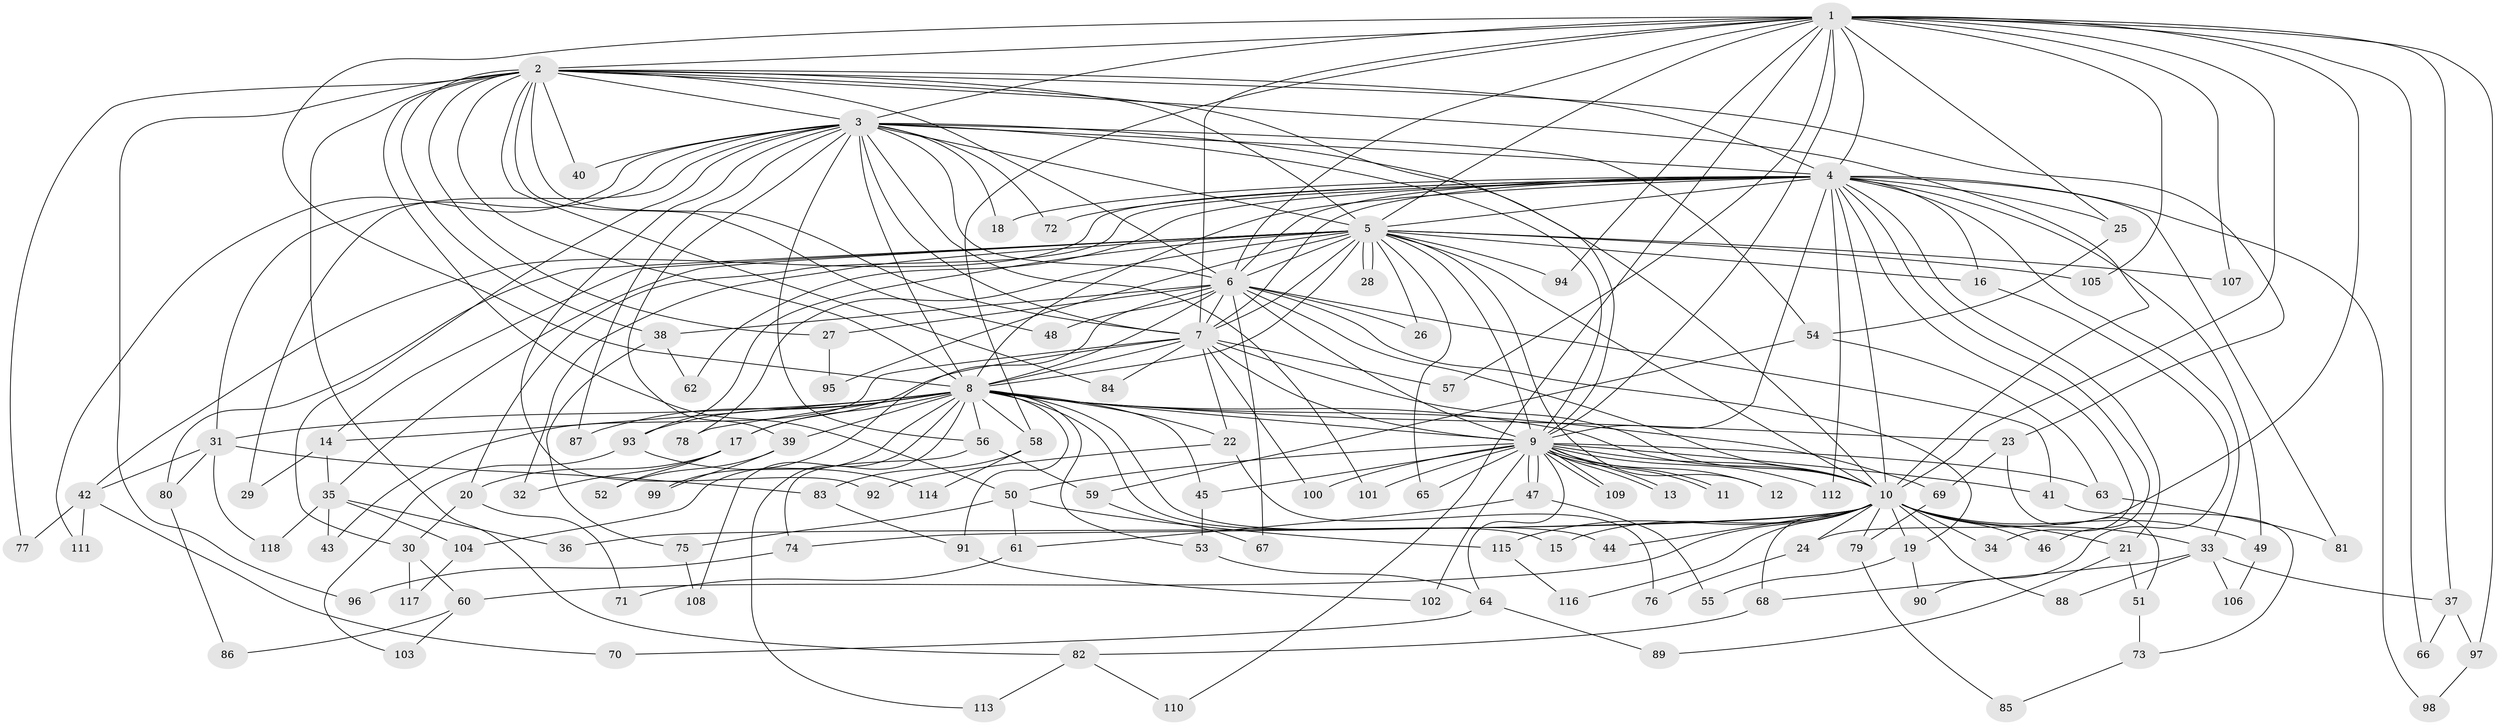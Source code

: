 // coarse degree distribution, {13: 0.02127659574468085, 18: 0.0425531914893617, 1: 0.2978723404255319, 2: 0.44680851063829785, 3: 0.0851063829787234, 4: 0.0425531914893617, 17: 0.02127659574468085, 16: 0.02127659574468085, 8: 0.02127659574468085}
// Generated by graph-tools (version 1.1) at 2025/49/03/04/25 21:49:10]
// undirected, 118 vertices, 261 edges
graph export_dot {
graph [start="1"]
  node [color=gray90,style=filled];
  1;
  2;
  3;
  4;
  5;
  6;
  7;
  8;
  9;
  10;
  11;
  12;
  13;
  14;
  15;
  16;
  17;
  18;
  19;
  20;
  21;
  22;
  23;
  24;
  25;
  26;
  27;
  28;
  29;
  30;
  31;
  32;
  33;
  34;
  35;
  36;
  37;
  38;
  39;
  40;
  41;
  42;
  43;
  44;
  45;
  46;
  47;
  48;
  49;
  50;
  51;
  52;
  53;
  54;
  55;
  56;
  57;
  58;
  59;
  60;
  61;
  62;
  63;
  64;
  65;
  66;
  67;
  68;
  69;
  70;
  71;
  72;
  73;
  74;
  75;
  76;
  77;
  78;
  79;
  80;
  81;
  82;
  83;
  84;
  85;
  86;
  87;
  88;
  89;
  90;
  91;
  92;
  93;
  94;
  95;
  96;
  97;
  98;
  99;
  100;
  101;
  102;
  103;
  104;
  105;
  106;
  107;
  108;
  109;
  110;
  111;
  112;
  113;
  114;
  115;
  116;
  117;
  118;
  1 -- 2;
  1 -- 3;
  1 -- 4;
  1 -- 5;
  1 -- 6;
  1 -- 7;
  1 -- 8;
  1 -- 9;
  1 -- 10;
  1 -- 24;
  1 -- 25;
  1 -- 37;
  1 -- 57;
  1 -- 58;
  1 -- 66;
  1 -- 94;
  1 -- 97;
  1 -- 105;
  1 -- 107;
  1 -- 110;
  2 -- 3;
  2 -- 4;
  2 -- 5;
  2 -- 6;
  2 -- 7;
  2 -- 8;
  2 -- 9;
  2 -- 10;
  2 -- 23;
  2 -- 27;
  2 -- 38;
  2 -- 40;
  2 -- 48;
  2 -- 50;
  2 -- 77;
  2 -- 82;
  2 -- 84;
  2 -- 96;
  3 -- 4;
  3 -- 5;
  3 -- 6;
  3 -- 7;
  3 -- 8;
  3 -- 9;
  3 -- 10;
  3 -- 18;
  3 -- 29;
  3 -- 30;
  3 -- 31;
  3 -- 39;
  3 -- 40;
  3 -- 54;
  3 -- 56;
  3 -- 72;
  3 -- 87;
  3 -- 92;
  3 -- 101;
  3 -- 111;
  4 -- 5;
  4 -- 6;
  4 -- 7;
  4 -- 8;
  4 -- 9;
  4 -- 10;
  4 -- 16;
  4 -- 18;
  4 -- 20;
  4 -- 21;
  4 -- 25;
  4 -- 33;
  4 -- 34;
  4 -- 42;
  4 -- 46;
  4 -- 49;
  4 -- 62;
  4 -- 72;
  4 -- 81;
  4 -- 98;
  4 -- 112;
  5 -- 6;
  5 -- 7;
  5 -- 8;
  5 -- 9;
  5 -- 10;
  5 -- 12;
  5 -- 14;
  5 -- 16;
  5 -- 26;
  5 -- 28;
  5 -- 28;
  5 -- 32;
  5 -- 35;
  5 -- 65;
  5 -- 78;
  5 -- 80;
  5 -- 93;
  5 -- 94;
  5 -- 95;
  5 -- 105;
  5 -- 107;
  6 -- 7;
  6 -- 8;
  6 -- 9;
  6 -- 10;
  6 -- 19;
  6 -- 26;
  6 -- 27;
  6 -- 38;
  6 -- 41;
  6 -- 48;
  6 -- 67;
  6 -- 99;
  7 -- 8;
  7 -- 9;
  7 -- 10;
  7 -- 17;
  7 -- 22;
  7 -- 43;
  7 -- 57;
  7 -- 84;
  7 -- 100;
  8 -- 9;
  8 -- 10;
  8 -- 14;
  8 -- 15;
  8 -- 17;
  8 -- 22;
  8 -- 23;
  8 -- 31;
  8 -- 39;
  8 -- 44;
  8 -- 45;
  8 -- 53;
  8 -- 56;
  8 -- 58;
  8 -- 69;
  8 -- 78;
  8 -- 87;
  8 -- 91;
  8 -- 93;
  8 -- 104;
  8 -- 108;
  8 -- 113;
  9 -- 10;
  9 -- 11;
  9 -- 11;
  9 -- 12;
  9 -- 13;
  9 -- 13;
  9 -- 41;
  9 -- 45;
  9 -- 47;
  9 -- 47;
  9 -- 50;
  9 -- 63;
  9 -- 64;
  9 -- 65;
  9 -- 100;
  9 -- 101;
  9 -- 102;
  9 -- 109;
  9 -- 109;
  9 -- 112;
  10 -- 15;
  10 -- 19;
  10 -- 21;
  10 -- 24;
  10 -- 33;
  10 -- 34;
  10 -- 36;
  10 -- 44;
  10 -- 46;
  10 -- 49;
  10 -- 60;
  10 -- 68;
  10 -- 74;
  10 -- 79;
  10 -- 88;
  10 -- 115;
  10 -- 116;
  14 -- 29;
  14 -- 35;
  16 -- 90;
  17 -- 20;
  17 -- 32;
  17 -- 52;
  19 -- 55;
  19 -- 90;
  20 -- 30;
  20 -- 71;
  21 -- 51;
  21 -- 89;
  22 -- 76;
  22 -- 92;
  23 -- 51;
  23 -- 69;
  24 -- 76;
  25 -- 54;
  27 -- 95;
  30 -- 60;
  30 -- 117;
  31 -- 42;
  31 -- 80;
  31 -- 83;
  31 -- 118;
  33 -- 37;
  33 -- 68;
  33 -- 88;
  33 -- 106;
  35 -- 36;
  35 -- 43;
  35 -- 104;
  35 -- 118;
  37 -- 66;
  37 -- 97;
  38 -- 62;
  38 -- 75;
  39 -- 52;
  39 -- 99;
  41 -- 73;
  42 -- 70;
  42 -- 77;
  42 -- 111;
  45 -- 53;
  47 -- 55;
  47 -- 61;
  49 -- 106;
  50 -- 61;
  50 -- 75;
  50 -- 115;
  51 -- 73;
  53 -- 64;
  54 -- 59;
  54 -- 63;
  56 -- 59;
  56 -- 74;
  58 -- 83;
  58 -- 114;
  59 -- 67;
  60 -- 86;
  60 -- 103;
  61 -- 71;
  63 -- 81;
  64 -- 70;
  64 -- 89;
  68 -- 82;
  69 -- 79;
  73 -- 85;
  74 -- 96;
  75 -- 108;
  79 -- 85;
  80 -- 86;
  82 -- 110;
  82 -- 113;
  83 -- 91;
  91 -- 102;
  93 -- 103;
  93 -- 114;
  97 -- 98;
  104 -- 117;
  115 -- 116;
}
